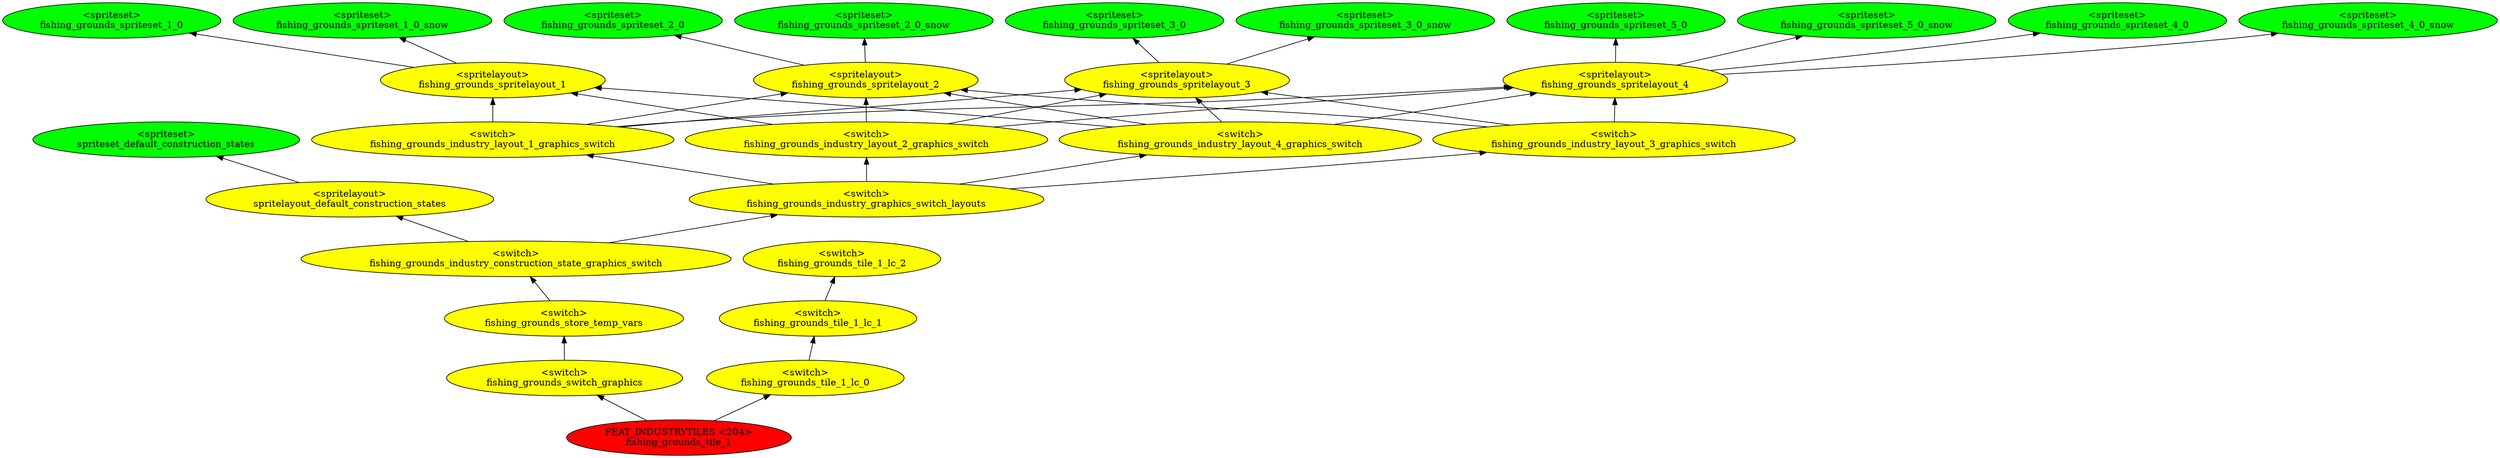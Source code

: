 digraph {
rankdir="BT"
spriteset_default_construction_states [fillcolor=green style="filled" label="<spriteset>\nspriteset_default_construction_states"]
spritelayout_default_construction_states [fillcolor=yellow style="filled" label="<spritelayout>\nspritelayout_default_construction_states"]
fishing_grounds_spriteset_1_0 [fillcolor=green style="filled" label="<spriteset>\nfishing_grounds_spriteset_1_0"]
fishing_grounds_spriteset_1_0_snow [fillcolor=green style="filled" label="<spriteset>\nfishing_grounds_spriteset_1_0_snow"]
fishing_grounds_spriteset_2_0 [fillcolor=green style="filled" label="<spriteset>\nfishing_grounds_spriteset_2_0"]
fishing_grounds_spriteset_2_0_snow [fillcolor=green style="filled" label="<spriteset>\nfishing_grounds_spriteset_2_0_snow"]
fishing_grounds_spriteset_3_0 [fillcolor=green style="filled" label="<spriteset>\nfishing_grounds_spriteset_3_0"]
fishing_grounds_spriteset_3_0_snow [fillcolor=green style="filled" label="<spriteset>\nfishing_grounds_spriteset_3_0_snow"]
fishing_grounds_spriteset_4_0 [fillcolor=green style="filled" label="<spriteset>\nfishing_grounds_spriteset_4_0"]
fishing_grounds_spriteset_4_0_snow [fillcolor=green style="filled" label="<spriteset>\nfishing_grounds_spriteset_4_0_snow"]
fishing_grounds_spriteset_5_0 [fillcolor=green style="filled" label="<spriteset>\nfishing_grounds_spriteset_5_0"]
fishing_grounds_spriteset_5_0_snow [fillcolor=green style="filled" label="<spriteset>\nfishing_grounds_spriteset_5_0_snow"]
fishing_grounds_spritelayout_1 [fillcolor=yellow style="filled" label="<spritelayout>\nfishing_grounds_spritelayout_1"]
fishing_grounds_spritelayout_2 [fillcolor=yellow style="filled" label="<spritelayout>\nfishing_grounds_spritelayout_2"]
fishing_grounds_spritelayout_3 [fillcolor=yellow style="filled" label="<spritelayout>\nfishing_grounds_spritelayout_3"]
fishing_grounds_spritelayout_4 [fillcolor=yellow style="filled" label="<spritelayout>\nfishing_grounds_spritelayout_4"]
fishing_grounds_industry_layout_1_graphics_switch [fillcolor=yellow style="filled" label="<switch>\nfishing_grounds_industry_layout_1_graphics_switch"]
fishing_grounds_industry_layout_2_graphics_switch [fillcolor=yellow style="filled" label="<switch>\nfishing_grounds_industry_layout_2_graphics_switch"]
fishing_grounds_industry_layout_3_graphics_switch [fillcolor=yellow style="filled" label="<switch>\nfishing_grounds_industry_layout_3_graphics_switch"]
fishing_grounds_industry_layout_4_graphics_switch [fillcolor=yellow style="filled" label="<switch>\nfishing_grounds_industry_layout_4_graphics_switch"]
fishing_grounds_industry_graphics_switch_layouts [fillcolor=yellow style="filled" label="<switch>\nfishing_grounds_industry_graphics_switch_layouts"]
fishing_grounds_industry_construction_state_graphics_switch [fillcolor=yellow style="filled" label="<switch>\nfishing_grounds_industry_construction_state_graphics_switch"]
fishing_grounds_store_temp_vars [fillcolor=yellow style="filled" label="<switch>\nfishing_grounds_store_temp_vars"]
fishing_grounds_switch_graphics [fillcolor=yellow style="filled" label="<switch>\nfishing_grounds_switch_graphics"]
fishing_grounds_tile_1_lc_2 [fillcolor=yellow style="filled" label="<switch>\nfishing_grounds_tile_1_lc_2"]
fishing_grounds_tile_1_lc_1 [fillcolor=yellow style="filled" label="<switch>\nfishing_grounds_tile_1_lc_1"]
fishing_grounds_tile_1_lc_0 [fillcolor=yellow style="filled" label="<switch>\nfishing_grounds_tile_1_lc_0"]
fishing_grounds_tile_1 [fillcolor=red style="filled" label="FEAT_INDUSTRYTILES <204>\nfishing_grounds_tile_1"]
fishing_grounds_industry_layout_3_graphics_switch->fishing_grounds_spritelayout_4
fishing_grounds_tile_1_lc_1->fishing_grounds_tile_1_lc_2
fishing_grounds_spritelayout_1->fishing_grounds_spriteset_1_0
fishing_grounds_spritelayout_2->fishing_grounds_spriteset_2_0_snow
fishing_grounds_industry_graphics_switch_layouts->fishing_grounds_industry_layout_2_graphics_switch
fishing_grounds_switch_graphics->fishing_grounds_store_temp_vars
fishing_grounds_industry_layout_4_graphics_switch->fishing_grounds_spritelayout_3
fishing_grounds_spritelayout_4->fishing_grounds_spriteset_5_0
fishing_grounds_industry_construction_state_graphics_switch->fishing_grounds_industry_graphics_switch_layouts
fishing_grounds_industry_layout_4_graphics_switch->fishing_grounds_spritelayout_1
fishing_grounds_industry_layout_1_graphics_switch->fishing_grounds_spritelayout_4
fishing_grounds_industry_layout_1_graphics_switch->fishing_grounds_spritelayout_1
fishing_grounds_tile_1->fishing_grounds_switch_graphics
fishing_grounds_spritelayout_1->fishing_grounds_spriteset_1_0_snow
fishing_grounds_industry_layout_2_graphics_switch->fishing_grounds_spritelayout_3
fishing_grounds_industry_layout_1_graphics_switch->fishing_grounds_spritelayout_3
fishing_grounds_industry_graphics_switch_layouts->fishing_grounds_industry_layout_1_graphics_switch
fishing_grounds_industry_layout_4_graphics_switch->fishing_grounds_spritelayout_4
fishing_grounds_spritelayout_2->fishing_grounds_spriteset_2_0
fishing_grounds_industry_layout_2_graphics_switch->fishing_grounds_spritelayout_1
fishing_grounds_store_temp_vars->fishing_grounds_industry_construction_state_graphics_switch
fishing_grounds_spritelayout_4->fishing_grounds_spriteset_4_0_snow
fishing_grounds_tile_1->fishing_grounds_tile_1_lc_0
fishing_grounds_industry_layout_4_graphics_switch->fishing_grounds_spritelayout_2
fishing_grounds_industry_graphics_switch_layouts->fishing_grounds_industry_layout_4_graphics_switch
fishing_grounds_spritelayout_3->fishing_grounds_spriteset_3_0_snow
fishing_grounds_industry_construction_state_graphics_switch->spritelayout_default_construction_states
fishing_grounds_industry_layout_2_graphics_switch->fishing_grounds_spritelayout_4
fishing_grounds_tile_1_lc_0->fishing_grounds_tile_1_lc_1
fishing_grounds_industry_graphics_switch_layouts->fishing_grounds_industry_layout_3_graphics_switch
fishing_grounds_spritelayout_4->fishing_grounds_spriteset_5_0_snow
fishing_grounds_spritelayout_3->fishing_grounds_spriteset_3_0
fishing_grounds_industry_layout_3_graphics_switch->fishing_grounds_spritelayout_2
spritelayout_default_construction_states->spriteset_default_construction_states
fishing_grounds_industry_layout_2_graphics_switch->fishing_grounds_spritelayout_2
fishing_grounds_industry_layout_1_graphics_switch->fishing_grounds_spritelayout_2
fishing_grounds_spritelayout_4->fishing_grounds_spriteset_4_0
fishing_grounds_industry_layout_3_graphics_switch->fishing_grounds_spritelayout_3
}
